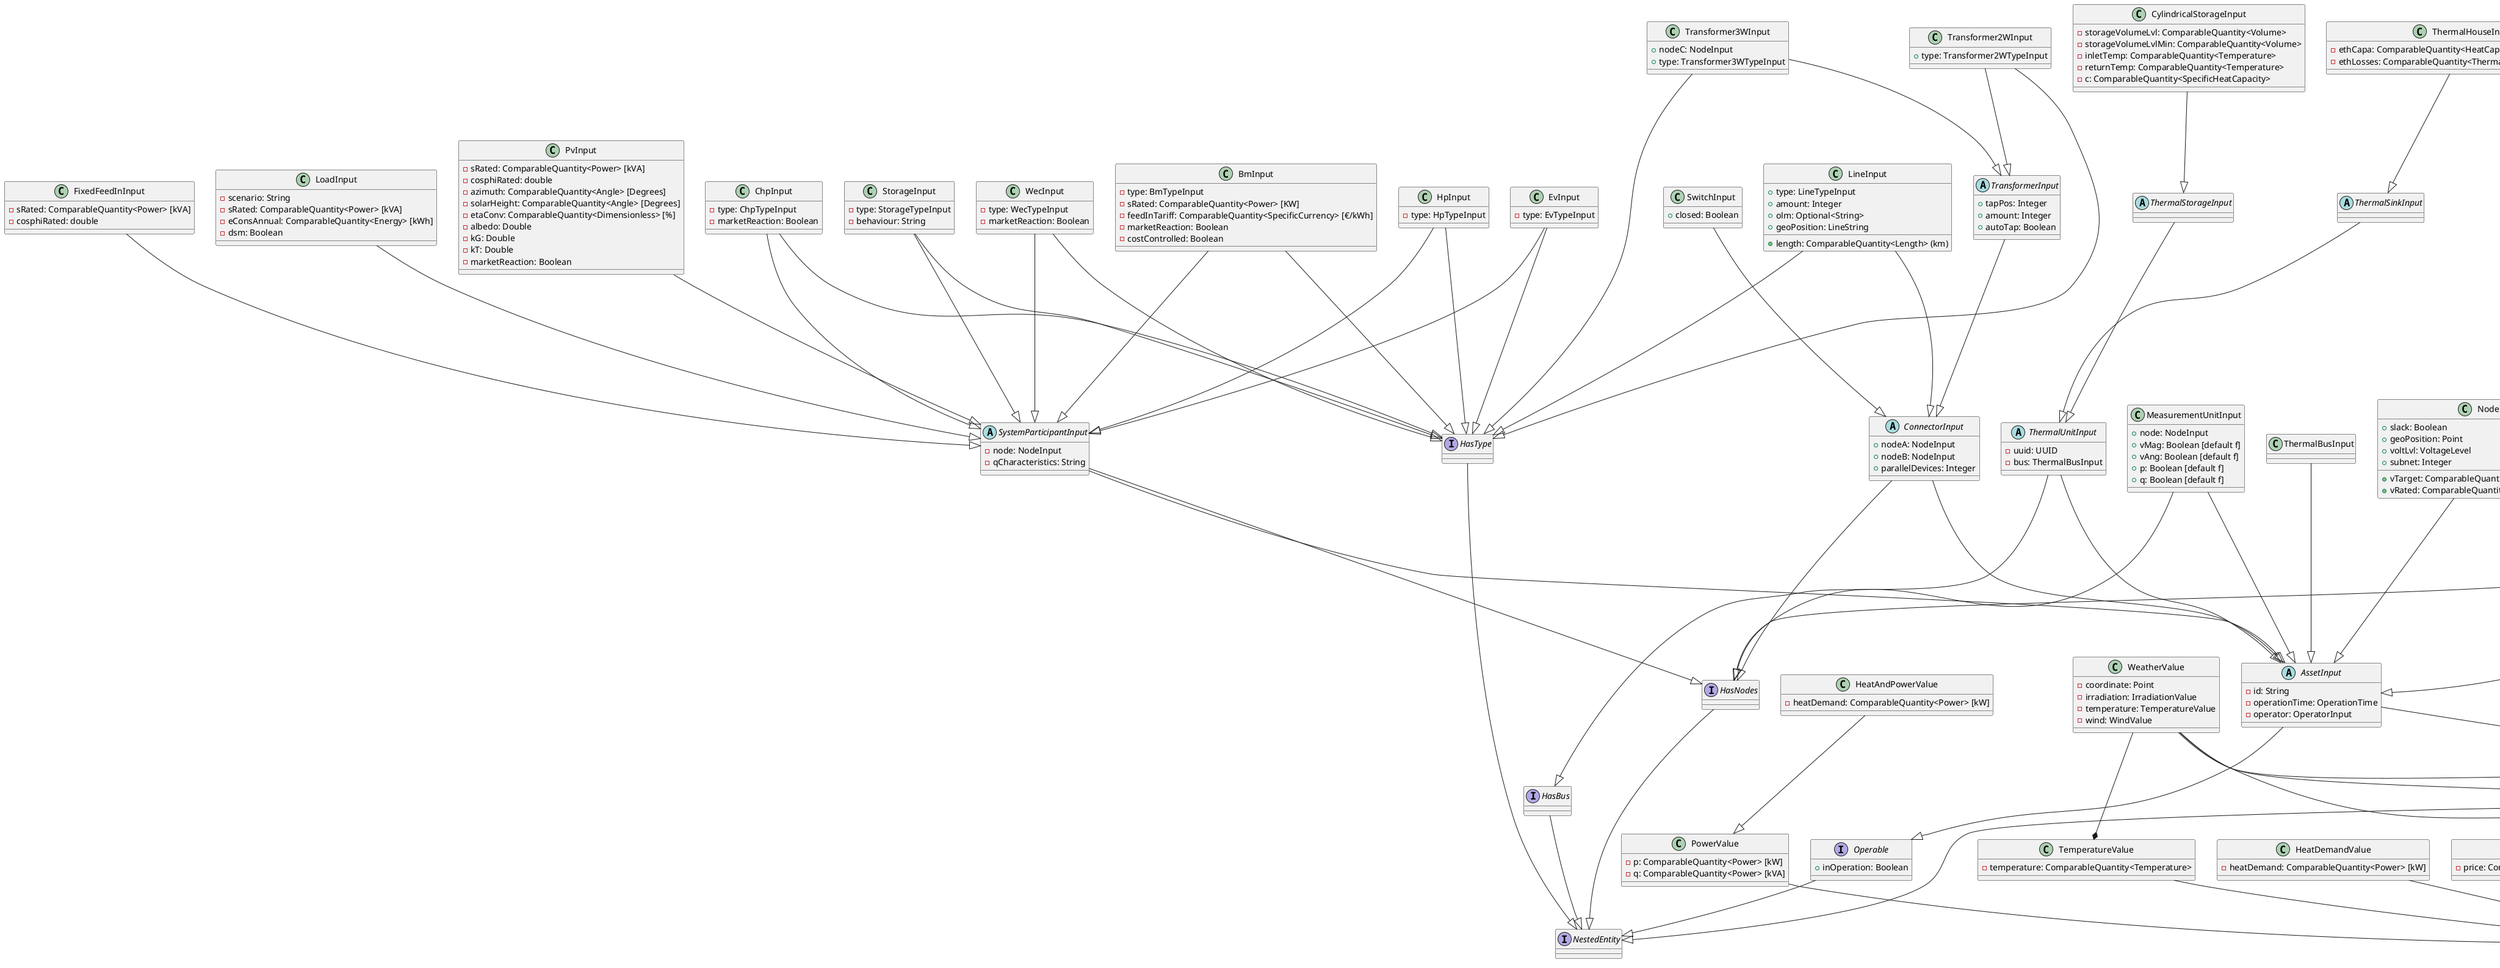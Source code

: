 @startuml

abstract Class UniqueEntity {
+ uuid: UUID
}

abstract Class InputEntity
InputEntity --|> UniqueEntity

Interface Operable {
+ inOperation: Boolean
}
Operable --|> NestedEntity

abstract Class AssetInput {
- id: String
- operationTime: OperationTime
- operator: OperatorInput
}
AssetInput --|> InputEntity
AssetInput --|> Operable

abstract Class SystemParticipantInput {
- node: NodeInput
- qCharacteristics: String
}
SystemParticipantInput --|> AssetInput
SystemParticipantInput --|> HasNodes

Class OperatorInput {
+ name: String
}
OperatorInput --|> InputEntity

abstract Class ConnectorInput {
+ nodeA: NodeInput
+ nodeB: NodeInput
+ parallelDevices: Integer
}
ConnectorInput --|> AssetInput
ConnectorInput --|> HasNodes

abstract Class AssetCharacteristicsInput<T extends AssetTypeInput> {
    - type: T
    - characteristic: String
}
AssetCharacteristicsInput --|> InputEntity

Class WecCharacteristicInput {
}
WecCharacteristicInput --|> AssetCharacteristicsInput: <<bind>>T::WecTypeInput

Class EvCharacteristicInput {
}
EvCharacteristicInput --|> AssetCharacteristicsInput: <<bind>>T::EvTypeInput

abstract Class AssetTypeInput {
+ id: String
}
AssetTypeInput --|> InputEntity

abstract Class SystemParticipantTypeInput {
- capex: ComparableQuantity<Currency> [€]
- opex: ComparableQuantity<EnergyPrice> [€/MWh]
- sRated: ComparableQuantity<Power> [kVA]
- cosphiRated: Double
}
SystemParticipantTypeInput --|> AssetTypeInput



Class BmTypeInput {
   - capex: ComparableQuantity<Currency> [€]
   - opex: ComparableQuantity<EnergyPrice> [€/MWh]
   - cosphiRated: double
   - sRated: ComparableQuantity<Power> [kVA]
   - etaConv: ComparableQuantity<Dimensionless> [%]
   - loadGradient: ComparableQuantity<DimensionlessRate> [%/h]
}
BmTypeInput --|> SystemParticipantTypeInput

Class ChpTypeInput {
    - capex: ComparableQuantity<Currency> [€]
    - opex: ComparableQuantity<EnergyPrice> [€/MWh]
    - cosphiRated: double
    - pThermal: ComparableQuantity<Power> [KW]
    - etaEl: ComparableQuantity<Dimensionless> [%]
    - etaTh: ComparableQuantity<Dimensionless> [%]
    - pOwn: ComparableQuantity<Power> [kW]
    - thermalStorage: ThermalStorageInput
 }
ChpTypeInput --|> SystemParticipantTypeInput

Class EvTypeInput {
    - capex: ComparableQuantity<Currency> [€]
    - opex: ComparableQuantity<EnergyPrice> [€/MWh]
    - cosphiRated: double
    - eStorage: ComparableQuantity<Energy> [kWh]
    - sRated: ComparableQuantity<Power> [kVA]
    - eCons: ComparableQuantity<SpecificEnergy> [kWh/km]
}
EvTypeInput --|> SystemParticipantTypeInput


Class HpTypeInput {
    - capex: ComparableQuantity<Currency> [€]
    - opex: ComparableQuantity<EnergyPrice> [€/MWh]
    - cosphiRated: double
    - sRated: ComparableQuantity<Power> [kVA]
    - pThermal: ComparableQuantity<Power> [kW]
}
HpTypeInput --|> SystemParticipantTypeInput


Class StorageTypeInput {
- capex: ComparableQuantity<Currency> [€]
- opex: ComparableQuantity<EnergyPrice> [€/MWh]
- cosphiRated: double
- sRated: ComparableQuantity<Power> [kVA]
- activePowerGradient: ComparableQuantity<DimensionlessRate>
- pMax: ComparableQuantity<Power> [kW]
- eta: ComparableQuantity<Dimensionless> [%]
- eStorage: ComparableQuantity<Energy> [kWh]
- dod: ComparableQuantity<Dimensionless> [%]
- lifeTime: ComparableQuantity<Time> [ms]
- lifeCycle: Integer
}
StorageTypeInput --|> SystemParticipantTypeInput

Class WecTypeInput {
- rotorArea: ComparableQuantity<Area> [m²]
- hubHeight: ComparableQuantity<Length> [m]
- etaConv: ComparableQuantity<Dimensionless> [%]
}
WecTypeInput --|> SystemParticipantTypeInput


Class LineTypeInput {
+ r: ComparableQuantity<SpecificResistance> (Ohm/km)
+ x: ComparableQuantity<SpecificResistance> (Ohm/km)
+ g: ComparableQuantity<SpecificConductance> (µS/km)
+ b: ComparableQuantity<SpecificConductance> (µS/km)
+ iMax: ComparableQuantity<ElectricCurrent> (A)
+ vRated: ComparableQuantity<ElectricPotential> (V)
+ olmChar: Optional<String>
}
LineTypeInput --|> AssetTypeInput

Class Transformer2WTypeInput {
+ sRated: ComparableQuantity<Power> (MVA)
+ vRatedA: ComparableQuantity<ElectricPotential> (kV)
+ vRatedB: ComparableQuantity<ElectricPotential> (kV)
+ rSc: ComparableQuantity<ElectricalResistance> (Ohm)
+ xSc: ComparableQuantity<ElectricalResistance> (Ohm)
+ gM: ComparableQuantity<ElectricalConductance> (nS)
+ bM: ComparableQuantity<ElectricalConductance> (nS)
+ dV: ComparableQuantity<Dimensionless> (%)
+ dPhi: ComparableQuantity<Angle> (Degrees)
+ tapSide: Boolean
+ tapNeutr: Integer
+ tapMin: Integer
+ tapMax: Integer
}
Transformer2WTypeInput --|> AssetTypeInput

Class Transformer3WTypeInput {
+ vRatedA: ComparableQuantity<ElectricPotential> (kV)
+ vRatedB: ComparableQuantity<ElectricPotential> (kV)
+ vRatedC: ComparableQuantity<ElectricPotential> (kV)
+ rScA: ComparableQuantity<ElectricalResistance> (Ohm)
+ rScB: ComparableQuantity<ElectricalResistance> (Ohm)
+ rScC: ComparableQuantity<ElectricalResistance> (Ohm)
+ xScA: ComparableQuantity<ElectricalResistance> (Ohm)
+ xScB: ComparableQuantity<ElectricalResistance> (Ohm)
+ xScC: ComparableQuantity<ElectricalResistance> (Ohm)
+ gM: ComparableQuantity<ElectricalConductance> (nS)
+ bM: ComparableQuantity<ElectricalConductance> (nS)
+ sRatedA: ComparableQuantity<Power> (MVA)
+ sRatedB: ComparableQuantity<Power> (MVA)
+ sRatedC: ComparableQuantity<Power> (MVA)
+ dV: ComparableQuantity<Dimensionless> (%)
+ dPhi: ComparableQuantity<Angle> (Degrees)
+ tapNeutr: Integer
+ tapMin: Integer
+ tapMax: Integer
}
Transformer3WTypeInput --|> AssetTypeInput

Class RandomLoadParameter {
+ quarterHour: Integer
+ kWd: Double
+ kSa: Double
+ kSu: Double
+ myWd: Double
+ mySa: Double
+ mySu: Double
+ sigmaWd: Double
+ sigmaSa: Double
+ sigmaSu: Double
}
RandomLoadParameter --|> InputEntity

'extractor interface information

interface NestedEntity

interface HasNodes
HasNodes --|> NestedEntity

interface HasType
HasType --|> NestedEntity

interface HasLine
HasLine --|> NestedEntity

interface HasBus
HasBus --|> NestedEntity

Class FixedFeedInInput {
- sRated: ComparableQuantity<Power> [kVA]
- cosphiRated: double
}
FixedFeedInInput --|> SystemParticipantInput

Class PvInput {
- sRated: ComparableQuantity<Power> [kVA]
- cosphiRated: double
- azimuth: ComparableQuantity<Angle> [Degrees]
- solarHeight: ComparableQuantity<Angle> [Degrees]
- etaConv: ComparableQuantity<Dimensionless> [%]
- albedo: Double
- kG: Double
- kT: Double
- marketReaction: Boolean
}
PvInput --|> SystemParticipantInput

Class WecInput{
- type: WecTypeInput
- marketReaction: Boolean
}
WecInput --|> SystemParticipantInput
WecInput --|> HasType

Class ChpInput {
- type: ChpTypeInput
- marketReaction: Boolean
}
ChpInput --|> SystemParticipantInput
ChpInput --|> HasType

Class BmInput {
- type: BmTypeInput
- sRated: ComparableQuantity<Power> [KW]
- feedInTariff: ComparableQuantity<SpecificCurrency> [€/kWh]
- marketReaction: Boolean
- costControlled: Boolean
}
BmInput --|> SystemParticipantInput
BmInput --|> HasType

Class EvInput {
- type: EvTypeInput
}
EvInput --|> SystemParticipantInput
EvInput --|> HasType

Class LoadInput {
- scenario: String
- sRated: ComparableQuantity<Power> [kVA]
- eConsAnnual: ComparableQuantity<Energy> [kWh]
- dsm: Boolean
}
LoadInput --|> SystemParticipantInput

Class StorageInput {
- type: StorageTypeInput
- behaviour: String
}
StorageInput --|> SystemParticipantInput
StorageInput --|> HasType

Class HpInput {
- type: HpTypeInput
}
HpInput --|> SystemParticipantInput
HpInput --|> HasType

Abstract Class ThermalUnitInput {
 - uuid: UUID
 - bus: ThermalBusInput
}
ThermalUnitInput --|> AssetInput
ThermalUnitInput --|> HasBus

Class ThermalBusInput {
}
ThermalBusInput --|> AssetInput

Abstract Class ThermalSinkInput {
}
ThermalSinkInput --|> ThermalUnitInput

Class ThermalHouseInput {
 - ethCapa: ComparableQuantity<HeatCapacity> [kWh / K]
 - ethLosses: ComparableQuantity<ThermalConductance> [kW / K]
}
ThermalHouseInput --|> ThermalSinkInput

Abstract Class ThermalStorageInput {
}
ThermalStorageInput --|> ThermalUnitInput

Class CylindricalStorageInput {
  - storageVolumeLvl: ComparableQuantity<Volume>
  - storageVolumeLvlMin: ComparableQuantity<Volume>
  - inletTemp: ComparableQuantity<Temperature>
  - returnTemp: ComparableQuantity<Temperature>
  - c: ComparableQuantity<SpecificHeatCapacity>
}
CylindricalStorageInput --|> ThermalStorageInput

Class MeasurementUnitInput {
+ node: NodeInput
+ vMag: Boolean [default f]
+ vAng: Boolean [default f]
+ p: Boolean [default f]
+ q: Boolean [default f]
}
MeasurementUnitInput --|> AssetInput
MeasurementUnitInput --|> HasNodes

Class NodeInput {
+ vTarget: ComparableQuantity<Dimensionless> (pU)
+ vRated: ComparableQuantity<ElectricPotential> (kV)
+ slack: Boolean
+ geoPosition: Point
+ voltLvl: VoltageLevel
+ subnet: Integer
}
NodeInput --|> AssetInput

Class EvcsInput {
???
}
EvcsInput --|> AssetInput

Class LineInput {
+ type: LineTypeInput
+ length: ComparableQuantity<Length> (km)
+ amount: Integer
+ olm: Optional<String>
+ geoPosition: LineString
}
LineInput --|> ConnectorInput
LineInput --|> HasType

Class SwitchInput {
+ closed: Boolean
}
SwitchInput --|> ConnectorInput

abstract TransformerInput {
+ tapPos: Integer
+ amount: Integer
+ autoTap: Boolean
}
TransformerInput --|> ConnectorInput

Class Transformer2WInput {
+ type: Transformer2WTypeInput
}
Transformer2WInput --|> TransformerInput
Transformer2WInput --|> HasType

Class Transformer3WInput {
+ nodeC: NodeInput
+ type: Transformer3WTypeInput
}
Transformer3WInput --|> TransformerInput

Transformer3WInput --|> HasType

abstract Class GraphicInput {
+ graphicLayer: String
+ path: LineString
}
GraphicInput --|> InputEntity

Class NodeGraphicInput {
+ node: NodeInput
+ point: Point
}
NodeGraphicInput --|> GraphicInput
NodeGraphicInput --|> HasNodes

Class LineGraphicInput {
+ line: LineInput
}
LineGraphicInput --|> GraphicInput
LineGraphicInput --|> HasLine

Interface Value

abstract Class TimeBasedValue<T extends Value>{
    + time: ZonedDateTime
    + getValue(): T
}
TimeBasedValue --|> UniqueEntity
TimeBasedValue --* Value

Class PowerValue {
    - p: ComparableQuantity<Power> [kW]
    - q: ComparableQuantity<Power> [kVA]
}
PowerValue --|> Value

Class HeatAndPowerValue {
    - heatDemand: ComparableQuantity<Power> [kW]
}
HeatAndPowerValue --|> PowerValue

Class HeatDemandValue {
    - heatDemand: ComparableQuantity<Power> [kW]
}
HeatDemandValue --|> Value

Class EnergyPriceValue {
    - price: ComparableQuantity<SpecificCurrency> [€/MWh]
}
EnergyPriceValue --|> Value

Class IrradiationValue {
    - directIrradiation: ComparableQuantity<Irradiation>
    - diffuseIrradiation: ComparableQuantity<Irradiation>
}
IrradiationValue --|> Value

Class TemperatureValue {
    - temperature: ComparableQuantity<Temperature>
}
TemperatureValue --|> Value

Class WindValue {
    - direction: ComparableQuantity<Angle>
    - velocity: ComparableQuantity<Speed>
}
WindValue --|> Value

Class WeatherValue {
  - coordinate: Point
  - irradiation: IrradiationValue
  - temperature: TemperatureValue
  - wind: WindValue
}
WeatherValue --|> Value
WeatherValue --* IrradiationValue
WeatherValue --* TemperatureValue
WeatherValue --* WindValue

Interface LoadProfileType {
}

enum PowerSystemLoadProfileType {
BL_H
G0_A
G0_M
...
}
PowerSystemLoadProfileType --|> LoadProfileType

Interface VoltageLevel {
}

enum GermanVoltageLevel {
HoeS,
HS,
MS,
NS
}
GermanVoltageLevel --|> VoltageLevel

Abstract Class TimeSeries<T extends Value> {
    + TimeBasedValue<T> getTimeBasedValue(ZonedDateTime)
    + T getValue(ZonedDateTime)
}
TimeSeries --|> UniqueEntity
TimeSeries "1" --* "n" TimeBasedValue

Class IndividualTimeSeries<T extends Value> {
    - timeToTimeBasedValue:HashMap<ZonedDateTime, TimeBasedValue<T>>
    + add(ZonedDateTime, T): void
    + add(TimeBasedValue<T>): void
    + addAll(Map<ZonedDateTime, T>): void
}
IndividualTimeSeries --|> TimeSeries

Class PowerTimeSeries {
}
PowerTimeSeries --|> IndividualTimeSeries

Class HeatDemandTimeSeries {
}
HeatDemandTimeSeries --|> IndividualTimeSeries

Class HeatAndPowerTimeSeries {
}
HeatAndPowerTimeSeries --|> IndividualTimeSeries

Abstract Class RepetitiveTimeSeries<T extends Value> {
    + calc(ZonedDateTime): T
}
RepetitiveTimeSeries --|> TimeSeries

Class LoadProfileInput {
    + profile: LoadProfileType
}
LoadProfileInput --|> RepetitiveTimeSeries
LoadProfileInput --> LoadProfileType

@enduml